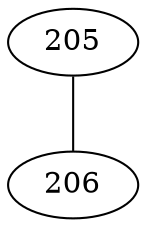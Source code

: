 graph G {
  graph [splines=true overlap=false]
  node  [shape=ellipse, width=0.3, height=0.3]
  205 [label="205"];
  206 [label="206"];
  205 -- 206;
}
